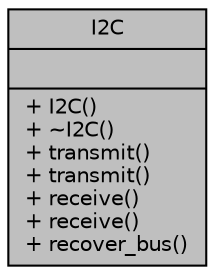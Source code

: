 digraph "I2C"
{
  edge [fontname="Helvetica",fontsize="10",labelfontname="Helvetica",labelfontsize="10"];
  node [fontname="Helvetica",fontsize="10",shape=record];
  Node1 [label="{I2C\n||+ I2C()\l+ ~I2C()\l+ transmit()\l+ transmit()\l+ receive()\l+ receive()\l+ recover_bus()\l}",height=0.2,width=0.4,color="black", fillcolor="grey75", style="filled", fontcolor="black"];
}
